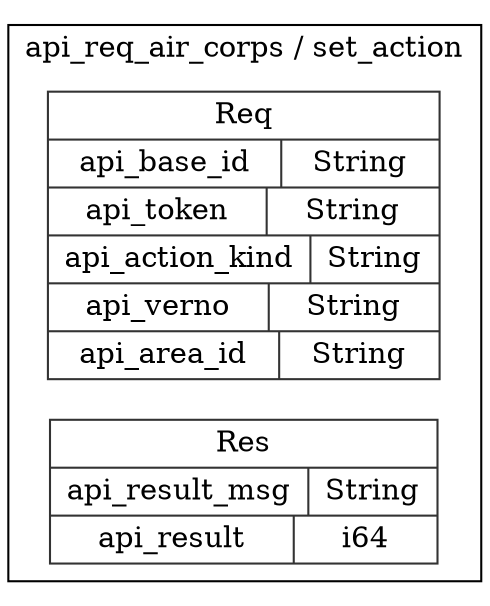 digraph {
  rankdir=LR;
  subgraph cluster_0 {
    label="api_req_air_corps / set_action";
    node [style="filled", color=white, style="solid", color=gray20];
    api_req_air_corps__set_action__Req [label="<Req> Req  | { api_base_id | <api_base_id> String } | { api_token | <api_token> String } | { api_action_kind | <api_action_kind> String } | { api_verno | <api_verno> String } | { api_area_id | <api_area_id> String }", shape=record];
    api_req_air_corps__set_action__Res [label="<Res> Res  | { api_result_msg | <api_result_msg> String } | { api_result | <api_result> i64 }", shape=record];
  }
}
